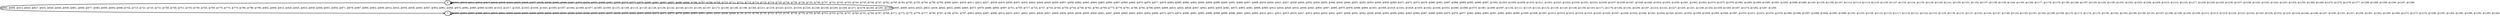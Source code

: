 digraph G {
        node [style=rounded, penwidth=3, fontsize=20, shape=oval];
        "0" -> "0" [label="@601, @610, @611, @612, @617, @618, @619, @624, @625, @626, @637, @638, @639, @645, @646, @647, @653, @654, @655, @666, @667, @668, @674, @675, @676, @680, @681, @682, @687, @688, @689, @706, @707, @708, @709, @710, @711, @712, @713, @714, @718, @719, @720, @728, @729, @730, @735, @736, @737, @741, @742, @743, @744, @745, @746, @747, @782, @783, @784, @785, @793, @794, @795, @799, @800, @801, @810, @811, @812, @817, @818, @819, @830, @831, @832, @843, @844, @845, @856, @857, @858, @862, @863, @864, @865, @866, @867, @868, @869, @870, @876, @877, @878, @884, @885, @886, @892, @893, @894, @899, @900, @901, @906, @907, @908, @919, @920, @921, @927, @928, @929, @933, @934, @935, @944, @945, @946, @951, @952, @953, @958, @959, @960, @971, @972, @973, @979, @980, @981, @987, @988, @989, @995, @996, @997, @1002, @1003, @1004, @1009, @1010, @1011, @1022, @1023, @1024, @1030, @1031, @1032, @1036, @1037, @1038, @1047, @1048, @1049, @1054, @1055, @1056, @1061, @1062, @1063, @1074, @1075, @1076, @1082, @1083, @1084, @1090, @1091, @1092, @1098, @1099, @1100, @1105, @1106, @1107, @1112, @1113, @1114, @1125, @1126, @1127, @1133, @1134, @1135, @1139, @1140, @1141, @1150, @1151, @1152, @1157, @1158, @1159, @1164, @1165, @1166, @1177, @1178, @1179, @1185, @1186, @1187, @1193, @1194, @1195, @1201, @1202, @1203, @1208, @1209, @1210, @1215, @1216, @1217, @1228, @1229, @1230, @1236, @1237, @1238, @1242, @1243, @1244, @1253, @1254, @1255, @1268, @1269, @1270, @1275, @1276, @1277, @1288, @1289, @1290, @1296, @1297, @1298", color=black,arrowsize=1,style=bold,penwidth=3,fontsize=20];
"0" -> "1" [label="@602, @606, @613, @620, @627, @632, @640, @648, @656, @661, @669, @677, @683, @690, @694, @698, @702, @715, @721, @725, @731, @738, @748, @751, @755, @759, @763, @766, @770, @774, @779, @786, @789, @796, @802, @806, @813, @820, @825, @833, @838, @846, @851, @859, @871, @879, @887, @895, @902, @909, @914, @922, @930, @936, @940, @947, @954, @961, @966, @974, @982, @990, @998, @1005, @1012, @1017, @1025, @1033, @1039, @1043, @1050, @1057, @1064, @1069, @1077, @1085, @1093, @1101, @1108, @1115, @1120, @1128, @1136, @1142, @1146, @1153, @1160, @1167, @1172, @1180, @1188, @1196, @1204, @1211, @1218, @1223, @1231, @1239, @1245, @1249, @1256, @1260, @1264, @1271, @1278, @1283, @1291, @1299", color=black,arrowsize=1,style=bold,penwidth=3,fontsize=20];
"1" -> "1" [label="@603, @604, @607, @608, @614, @615, @621, @622, @628, @629, @630, @633, @634, @635, @641, @642, @643, @649, @650, @651, @657, @658, @659, @662, @663, @664, @670, @671, @672, @678, @684, @685, @691, @692, @695, @696, @699, @700, @703, @704, @716, @722, @723, @726, @732, @733, @739, @749, @752, @753, @756, @757, @760, @761, @764, @767, @768, @771, @772, @775, @776, @777, @780, @787, @790, @791, @797, @803, @804, @807, @808, @814, @815, @821, @822, @823, @826, @827, @828, @834, @835, @836, @839, @840, @841, @847, @848, @849, @852, @853, @854, @860, @872, @873, @874, @880, @881, @882, @888, @889, @890, @896, @897, @903, @904, @910, @911, @912, @915, @916, @917, @923, @924, @925, @931, @937, @938, @941, @942, @948, @949, @955, @956, @962, @963, @964, @967, @968, @969, @975, @976, @977, @983, @984, @985, @991, @992, @993, @999, @1000, @1006, @1007, @1013, @1014, @1015, @1018, @1019, @1020, @1026, @1027, @1028, @1034, @1040, @1041, @1044, @1045, @1051, @1052, @1058, @1059, @1065, @1066, @1067, @1070, @1071, @1072, @1078, @1079, @1080, @1086, @1087, @1088, @1094, @1095, @1096, @1102, @1103, @1109, @1110, @1116, @1117, @1118, @1121, @1122, @1123, @1129, @1130, @1131, @1137, @1143, @1144, @1147, @1148, @1154, @1155, @1161, @1162, @1168, @1169, @1170, @1173, @1174, @1175, @1181, @1182, @1183, @1189, @1190, @1191, @1197, @1198, @1199, @1205, @1206, @1212, @1213, @1219, @1220, @1221, @1224, @1225, @1226, @1232, @1233, @1234, @1240, @1246, @1247, @1250, @1251, @1257, @1258, @1261, @1262, @1265, @1266, @1272, @1273, @1279, @1280, @1281, @1284, @1285, @1286, @1292, @1293, @1294", color=black,arrowsize=1,style=bold,penwidth=3,fontsize=20];
"1" -> "0" [label="@605, @609, @616, @623, @631, @636, @644, @652, @660, @665, @673, @679, @686, @693, @697, @701, @705, @717, @724, @727, @734, @740, @750, @754, @758, @762, @765, @769, @773, @778, @781, @788, @792, @798, @805, @809, @816, @824, @829, @837, @842, @850, @855, @861, @875, @883, @891, @898, @905, @913, @918, @926, @932, @939, @943, @950, @957, @965, @970, @978, @986, @994, @1001, @1008, @1016, @1021, @1029, @1035, @1042, @1046, @1053, @1060, @1068, @1073, @1081, @1089, @1097, @1104, @1111, @1119, @1124, @1132, @1138, @1145, @1149, @1156, @1163, @1171, @1176, @1184, @1192, @1200, @1207, @1214, @1222, @1227, @1235, @1241, @1248, @1252, @1259, @1263, @1267, @1274, @1282, @1287, @1295", color=black,arrowsize=1,style=bold,penwidth=3,fontsize=20];
}

